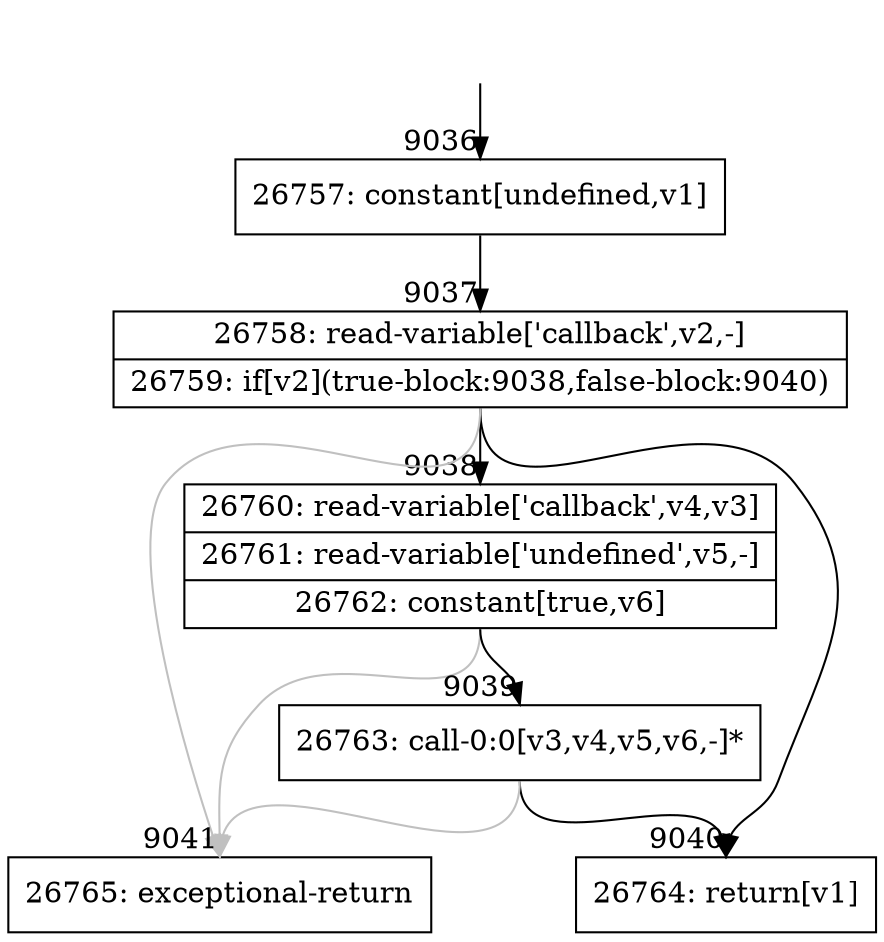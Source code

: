 digraph {
rankdir="TD"
BB_entry556[shape=none,label=""];
BB_entry556 -> BB9036 [tailport=s, headport=n, headlabel="    9036"]
BB9036 [shape=record label="{26757: constant[undefined,v1]}" ] 
BB9036 -> BB9037 [tailport=s, headport=n, headlabel="      9037"]
BB9037 [shape=record label="{26758: read-variable['callback',v2,-]|26759: if[v2](true-block:9038,false-block:9040)}" ] 
BB9037 -> BB9038 [tailport=s, headport=n, headlabel="      9038"]
BB9037 -> BB9040 [tailport=s, headport=n, headlabel="      9040"]
BB9037 -> BB9041 [tailport=s, headport=n, color=gray, headlabel="      9041"]
BB9038 [shape=record label="{26760: read-variable['callback',v4,v3]|26761: read-variable['undefined',v5,-]|26762: constant[true,v6]}" ] 
BB9038 -> BB9039 [tailport=s, headport=n, headlabel="      9039"]
BB9038 -> BB9041 [tailport=s, headport=n, color=gray]
BB9039 [shape=record label="{26763: call-0:0[v3,v4,v5,v6,-]*}" ] 
BB9039 -> BB9040 [tailport=s, headport=n]
BB9039 -> BB9041 [tailport=s, headport=n, color=gray]
BB9040 [shape=record label="{26764: return[v1]}" ] 
BB9041 [shape=record label="{26765: exceptional-return}" ] 
}
